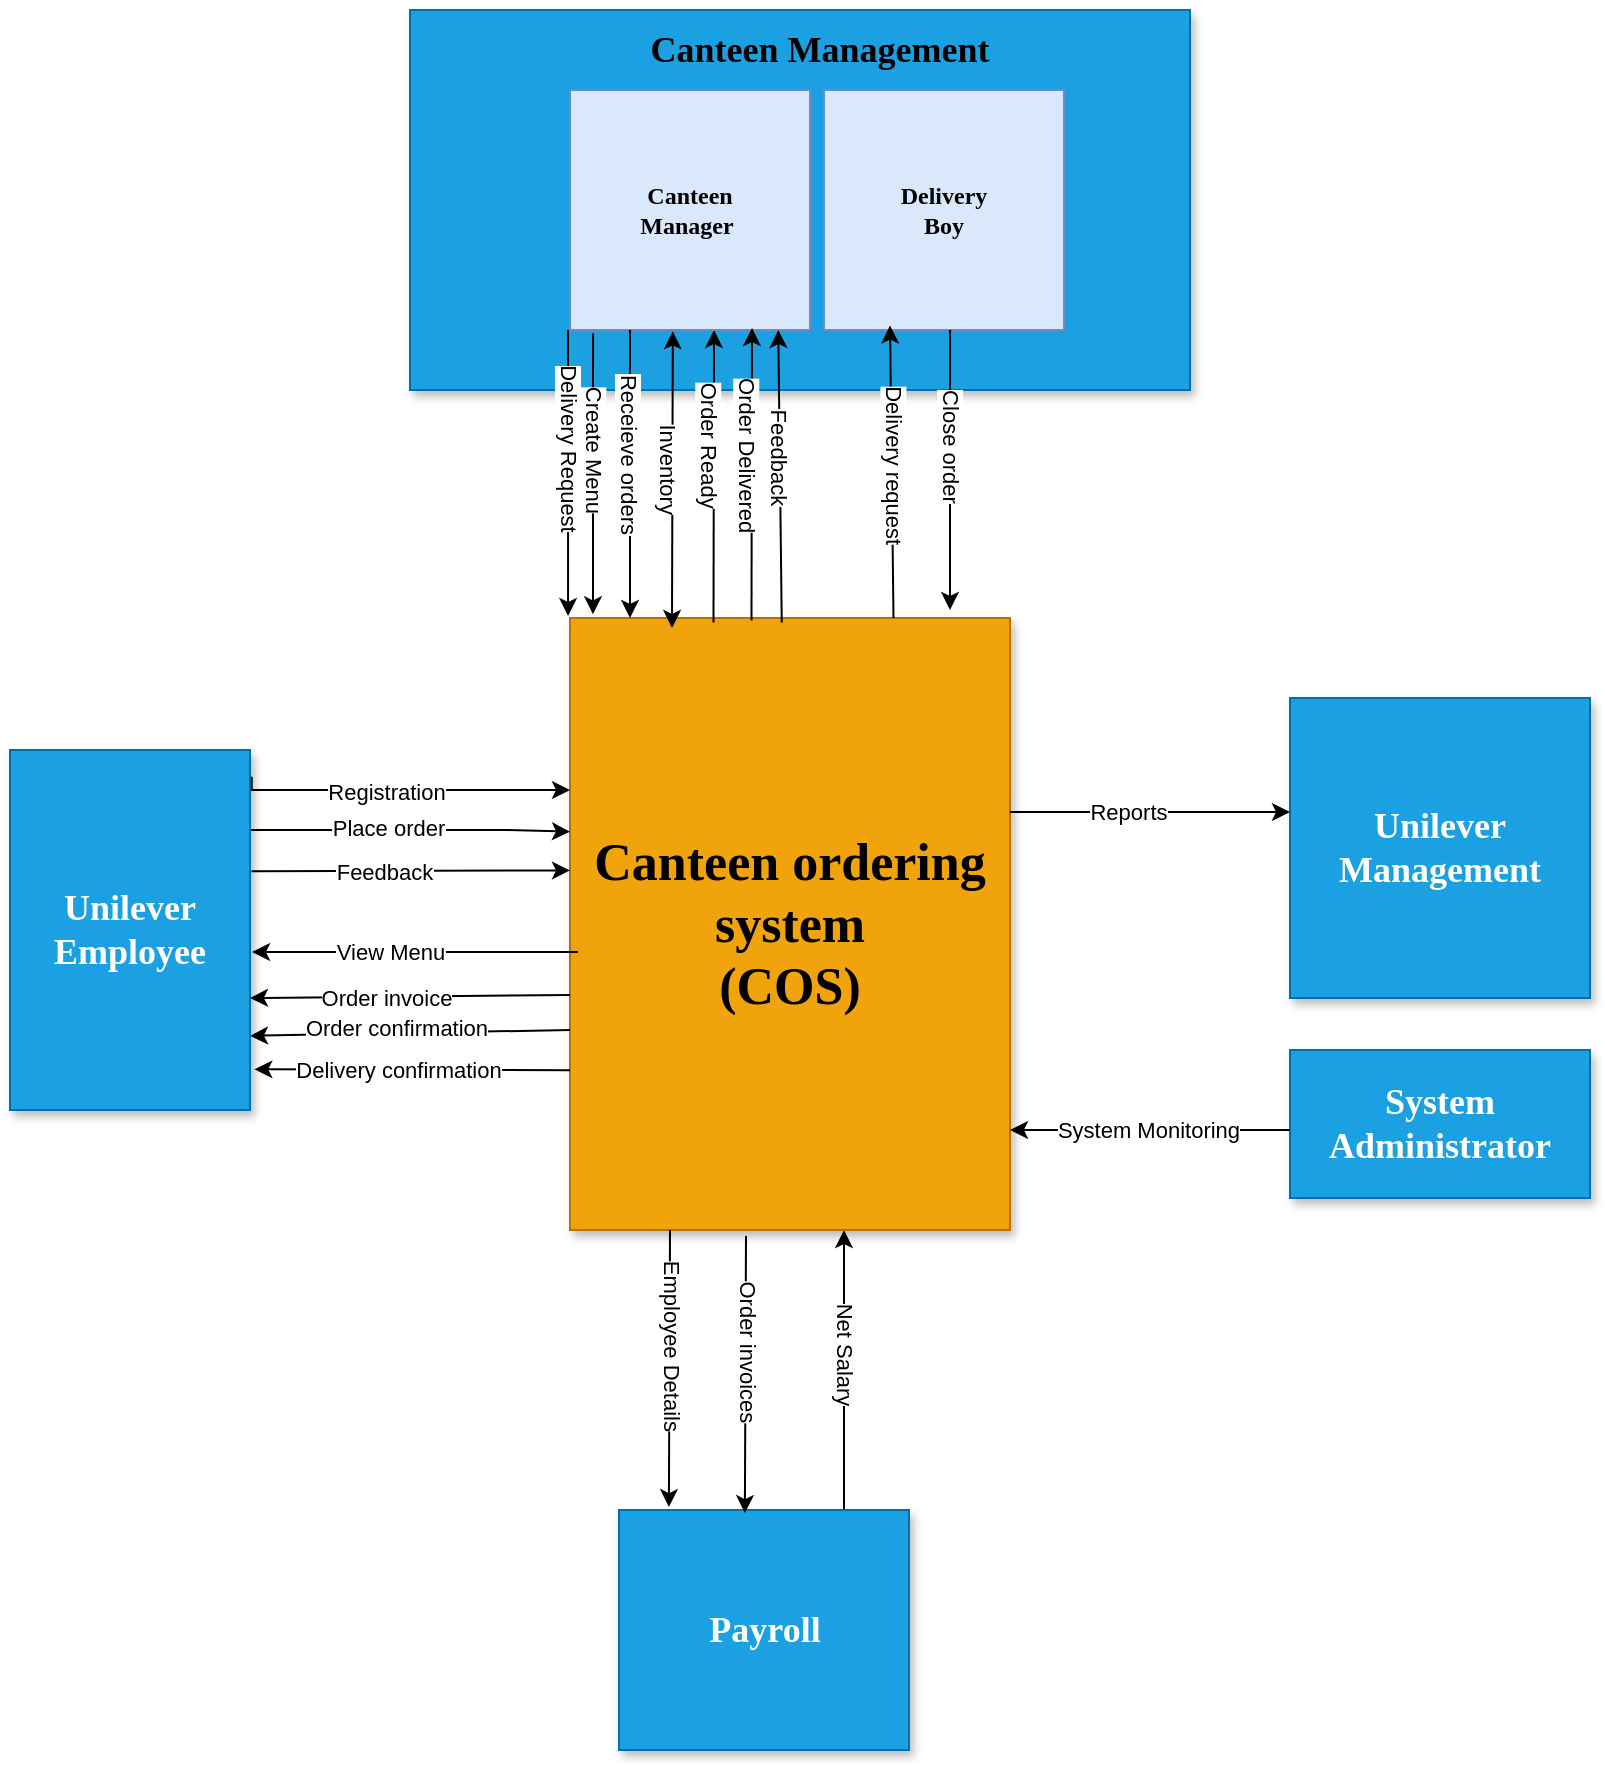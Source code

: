 <mxfile version="14.9.6" type="github">
  <diagram name="Page-1" id="90a13364-a465-7bf4-72fc-28e22215d7a0">
    <mxGraphModel dx="898" dy="429" grid="1" gridSize="10" guides="1" tooltips="1" connect="1" arrows="1" fold="1" page="1" pageScale="1.5" pageWidth="1169" pageHeight="826" background="none" math="0" shadow="0">
      <root>
        <mxCell id="0" style=";html=1;" />
        <mxCell id="1" style=";html=1;" parent="0" />
        <mxCell id="3a17f1ce550125da-17" style="edgeStyle=elbowEdgeStyle;rounded=0;html=1;startArrow=none;startFill=0;jettySize=auto;orthogonalLoop=1;fontSize=18;" parent="1" edge="1">
          <mxGeometry relative="1" as="geometry">
            <Array as="points">
              <mxPoint x="927" y="754" />
            </Array>
            <mxPoint x="927" y="850" as="sourcePoint" />
            <mxPoint x="927" y="710" as="targetPoint" />
          </mxGeometry>
        </mxCell>
        <mxCell id="DHyOmvN4IjMxz8FPe8qL-62" value="&lt;font style=&quot;font-size: 11px&quot;&gt;Net Salary&lt;/font&gt;" style="edgeLabel;html=1;align=center;verticalAlign=middle;resizable=0;points=[];fontSize=11;rotation=90;" vertex="1" connectable="0" parent="3a17f1ce550125da-17">
          <mxGeometry x="-0.118" y="-1" relative="1" as="geometry">
            <mxPoint y="-17" as="offset" />
          </mxGeometry>
        </mxCell>
        <mxCell id="3a17f1ce550125da-2" value="Canteen ordering system&lt;br style=&quot;font-size: 26px;&quot;&gt;(COS)" style="whiteSpace=wrap;html=1;shadow=1;fontSize=26;fillColor=#f0a30a;strokeColor=#BD7000;fontStyle=1;fontFamily=Verdana;fontColor=#000000;" parent="1" vertex="1">
          <mxGeometry x="790" y="404" width="220" height="306" as="geometry" />
        </mxCell>
        <mxCell id="DHyOmvN4IjMxz8FPe8qL-4" value="" style="edgeStyle=orthogonalEdgeStyle;rounded=0;orthogonalLoop=1;jettySize=auto;html=1;entryX=0.013;entryY=0.411;entryDx=0;entryDy=0;entryPerimeter=0;exitX=1;exitY=0.204;exitDx=0;exitDy=0;exitPerimeter=0;" edge="1" parent="1" source="DHyOmvN4IjMxz8FPe8qL-75">
          <mxGeometry relative="1" as="geometry">
            <mxPoint x="638.95" y="510" as="sourcePoint" />
            <mxPoint x="790.001" y="510.83" as="targetPoint" />
            <Array as="points">
              <mxPoint x="630" y="510" />
              <mxPoint x="758" y="510" />
              <mxPoint x="758" y="511" />
            </Array>
          </mxGeometry>
        </mxCell>
        <mxCell id="DHyOmvN4IjMxz8FPe8qL-5" value="Place order" style="edgeLabel;html=1;align=center;verticalAlign=middle;resizable=0;points=[];" vertex="1" connectable="0" parent="DHyOmvN4IjMxz8FPe8qL-4">
          <mxGeometry x="-0.226" y="1" relative="1" as="geometry">
            <mxPoint x="9" as="offset" />
          </mxGeometry>
        </mxCell>
        <mxCell id="3a17f1ce550125da-10" value="Payroll" style="whiteSpace=wrap;html=1;shadow=1;fontSize=18;fillColor=#1ba1e2;strokeColor=#006EAF;fontStyle=1;fontFamily=Verdana;fontColor=#ffffff;" parent="1" vertex="1">
          <mxGeometry x="814.5" y="850" width="145" height="120" as="geometry" />
        </mxCell>
        <mxCell id="DHyOmvN4IjMxz8FPe8qL-2" value="&lt;font style=&quot;font-size: 13px&quot;&gt;&lt;br&gt;&lt;/font&gt;" style="whiteSpace=wrap;html=1;shadow=1;fontSize=18;fillColor=#1ba1e2;strokeColor=#006EAF;fontColor=#ffffff;" vertex="1" parent="1">
          <mxGeometry x="710" y="100" width="390" height="190" as="geometry" />
        </mxCell>
        <mxCell id="DHyOmvN4IjMxz8FPe8qL-8" value="" style="endArrow=classic;html=1;exitX=1.006;exitY=0.337;exitDx=0;exitDy=0;exitPerimeter=0;" edge="1" parent="1" source="DHyOmvN4IjMxz8FPe8qL-75">
          <mxGeometry width="50" height="50" relative="1" as="geometry">
            <mxPoint x="643.28" y="530" as="sourcePoint" />
            <mxPoint x="790" y="530.2" as="targetPoint" />
          </mxGeometry>
        </mxCell>
        <mxCell id="DHyOmvN4IjMxz8FPe8qL-9" value="Feedback" style="edgeLabel;html=1;align=center;verticalAlign=middle;resizable=0;points=[];" vertex="1" connectable="0" parent="DHyOmvN4IjMxz8FPe8qL-8">
          <mxGeometry x="-0.285" relative="1" as="geometry">
            <mxPoint x="9" as="offset" />
          </mxGeometry>
        </mxCell>
        <mxCell id="DHyOmvN4IjMxz8FPe8qL-15" value="" style="endArrow=classic;html=1;entryX=1;entryY=0.794;entryDx=0;entryDy=0;entryPerimeter=0;" edge="1" parent="1" target="DHyOmvN4IjMxz8FPe8qL-75">
          <mxGeometry width="50" height="50" relative="1" as="geometry">
            <mxPoint x="790" y="610" as="sourcePoint" />
            <mxPoint x="635" y="613" as="targetPoint" />
          </mxGeometry>
        </mxCell>
        <mxCell id="DHyOmvN4IjMxz8FPe8qL-17" value="Order confirmation" style="edgeLabel;html=1;align=center;verticalAlign=middle;resizable=0;points=[];" vertex="1" connectable="0" parent="DHyOmvN4IjMxz8FPe8qL-15">
          <mxGeometry x="0.255" y="-3" relative="1" as="geometry">
            <mxPoint x="13" as="offset" />
          </mxGeometry>
        </mxCell>
        <mxCell id="DHyOmvN4IjMxz8FPe8qL-20" value="" style="endArrow=classic;html=1;exitX=0.009;exitY=0.679;exitDx=0;exitDy=0;exitPerimeter=0;entryX=1.018;entryY=0.887;entryDx=0;entryDy=0;entryPerimeter=0;" edge="1" parent="1" target="DHyOmvN4IjMxz8FPe8qL-75">
          <mxGeometry width="50" height="50" relative="1" as="geometry">
            <mxPoint x="790.003" y="630.12" as="sourcePoint" />
            <mxPoint x="639.5" y="630" as="targetPoint" />
          </mxGeometry>
        </mxCell>
        <mxCell id="DHyOmvN4IjMxz8FPe8qL-21" value="Delivery confirmation" style="edgeLabel;html=1;align=center;verticalAlign=middle;resizable=0;points=[];" vertex="1" connectable="0" parent="DHyOmvN4IjMxz8FPe8qL-20">
          <mxGeometry x="0.312" relative="1" as="geometry">
            <mxPoint x="17" as="offset" />
          </mxGeometry>
        </mxCell>
        <mxCell id="DHyOmvN4IjMxz8FPe8qL-23" value="" style="endArrow=classic;html=1;exitX=0.096;exitY=1.014;exitDx=0;exitDy=0;exitPerimeter=0;entryX=0.25;entryY=0;entryDx=0;entryDy=0;" edge="1" parent="1" source="DHyOmvN4IjMxz8FPe8qL-36">
          <mxGeometry width="50" height="50" relative="1" as="geometry">
            <mxPoint x="799.5" y="270.0" as="sourcePoint" />
            <mxPoint x="801.49" y="402.16" as="targetPoint" />
          </mxGeometry>
        </mxCell>
        <mxCell id="DHyOmvN4IjMxz8FPe8qL-24" value="Create Menu" style="edgeLabel;html=1;align=center;verticalAlign=middle;resizable=0;points=[];rotation=90;" vertex="1" connectable="0" parent="DHyOmvN4IjMxz8FPe8qL-23">
          <mxGeometry x="-0.347" relative="1" as="geometry">
            <mxPoint x="1" y="12" as="offset" />
          </mxGeometry>
        </mxCell>
        <mxCell id="DHyOmvN4IjMxz8FPe8qL-30" value="" style="endArrow=classic;startArrow=classic;html=1;entryX=0.57;entryY=1.014;entryDx=0;entryDy=0;entryPerimeter=0;" edge="1" parent="1">
          <mxGeometry width="50" height="50" relative="1" as="geometry">
            <mxPoint x="841" y="409" as="sourcePoint" />
            <mxPoint x="841.4" y="260.68" as="targetPoint" />
          </mxGeometry>
        </mxCell>
        <mxCell id="DHyOmvN4IjMxz8FPe8qL-31" value="Inventory" style="edgeLabel;html=1;align=center;verticalAlign=middle;resizable=0;points=[];rotation=90;" vertex="1" connectable="0" parent="DHyOmvN4IjMxz8FPe8qL-30">
          <mxGeometry x="-0.217" y="2" relative="1" as="geometry">
            <mxPoint y="-22" as="offset" />
          </mxGeometry>
        </mxCell>
        <mxCell id="DHyOmvN4IjMxz8FPe8qL-32" value="" style="endArrow=classic;html=1;exitX=0.225;exitY=0.008;exitDx=0;exitDy=0;exitPerimeter=0;entryX=0.75;entryY=1;entryDx=0;entryDy=0;" edge="1" parent="1">
          <mxGeometry width="50" height="50" relative="1" as="geometry">
            <mxPoint x="861.75" y="406.24" as="sourcePoint" />
            <mxPoint x="862" y="260" as="targetPoint" />
          </mxGeometry>
        </mxCell>
        <mxCell id="DHyOmvN4IjMxz8FPe8qL-33" value="Order Ready" style="edgeLabel;html=1;align=center;verticalAlign=middle;resizable=0;points=[];rotation=90;" vertex="1" connectable="0" parent="DHyOmvN4IjMxz8FPe8qL-32">
          <mxGeometry x="0.223" y="2" relative="1" as="geometry">
            <mxPoint as="offset" />
          </mxGeometry>
        </mxCell>
        <mxCell id="DHyOmvN4IjMxz8FPe8qL-34" value="" style="endArrow=classic;html=1;entryX=0.25;entryY=0;entryDx=0;entryDy=0;" edge="1" parent="1">
          <mxGeometry width="50" height="50" relative="1" as="geometry">
            <mxPoint x="789" y="260" as="sourcePoint" />
            <mxPoint x="789.05" y="403" as="targetPoint" />
          </mxGeometry>
        </mxCell>
        <mxCell id="DHyOmvN4IjMxz8FPe8qL-35" value="Delivery Request" style="edgeLabel;html=1;align=center;verticalAlign=middle;resizable=0;points=[];rotation=90;" vertex="1" connectable="0" parent="DHyOmvN4IjMxz8FPe8qL-34">
          <mxGeometry x="-0.347" relative="1" as="geometry">
            <mxPoint x="1" y="12" as="offset" />
          </mxGeometry>
        </mxCell>
        <mxCell id="DHyOmvN4IjMxz8FPe8qL-36" value="Canteen&lt;br&gt;Manager&amp;nbsp;" style="whiteSpace=wrap;html=1;aspect=fixed;fontStyle=1;fillColor=#dae8fc;strokeColor=#6c8ebf;fontFamily=Verdana;" vertex="1" parent="1">
          <mxGeometry x="790" y="140" width="120" height="120" as="geometry" />
        </mxCell>
        <mxCell id="DHyOmvN4IjMxz8FPe8qL-37" value="" style="endArrow=classic;html=1;entryX=0.25;entryY=0;entryDx=0;entryDy=0;" edge="1" parent="1">
          <mxGeometry width="50" height="50" relative="1" as="geometry">
            <mxPoint x="820" y="260" as="sourcePoint" />
            <mxPoint x="820" y="404" as="targetPoint" />
            <Array as="points">
              <mxPoint x="820" y="340" />
            </Array>
          </mxGeometry>
        </mxCell>
        <mxCell id="DHyOmvN4IjMxz8FPe8qL-45" value="Receieve orders" style="edgeLabel;html=1;align=center;verticalAlign=middle;resizable=0;points=[];rotation=90;" vertex="1" connectable="0" parent="DHyOmvN4IjMxz8FPe8qL-37">
          <mxGeometry x="-0.145" relative="1" as="geometry">
            <mxPoint as="offset" />
          </mxGeometry>
        </mxCell>
        <mxCell id="DHyOmvN4IjMxz8FPe8qL-39" value="" style="endArrow=classic;html=1;exitX=0.225;exitY=0.008;exitDx=0;exitDy=0;exitPerimeter=0;entryX=0.5;entryY=1;entryDx=0;entryDy=0;" edge="1" parent="1">
          <mxGeometry width="50" height="50" relative="1" as="geometry">
            <mxPoint x="895.88" y="406.24" as="sourcePoint" />
            <mxPoint x="894.13" y="260" as="targetPoint" />
          </mxGeometry>
        </mxCell>
        <mxCell id="DHyOmvN4IjMxz8FPe8qL-40" value="Feedback" style="edgeLabel;html=1;align=center;verticalAlign=middle;resizable=0;points=[];rotation=90;" vertex="1" connectable="0" parent="DHyOmvN4IjMxz8FPe8qL-39">
          <mxGeometry x="0.223" y="2" relative="1" as="geometry">
            <mxPoint x="2" y="6" as="offset" />
          </mxGeometry>
        </mxCell>
        <mxCell id="DHyOmvN4IjMxz8FPe8qL-42" value="" style="endArrow=classic;html=1;exitX=0.225;exitY=0.008;exitDx=0;exitDy=0;exitPerimeter=0;entryX=0.75;entryY=1;entryDx=0;entryDy=0;" edge="1" parent="1">
          <mxGeometry width="50" height="50" relative="1" as="geometry">
            <mxPoint x="880.75" y="405.24" as="sourcePoint" />
            <mxPoint x="881" y="259" as="targetPoint" />
          </mxGeometry>
        </mxCell>
        <mxCell id="DHyOmvN4IjMxz8FPe8qL-43" value="Order Delivered" style="edgeLabel;html=1;align=center;verticalAlign=middle;resizable=0;points=[];rotation=90;" vertex="1" connectable="0" parent="DHyOmvN4IjMxz8FPe8qL-42">
          <mxGeometry x="0.223" y="2" relative="1" as="geometry">
            <mxPoint y="6" as="offset" />
          </mxGeometry>
        </mxCell>
        <mxCell id="DHyOmvN4IjMxz8FPe8qL-46" value="Delivery &lt;br&gt;Boy" style="whiteSpace=wrap;html=1;aspect=fixed;fontStyle=1;fillColor=#dae8fc;strokeColor=#6c8ebf;fontFamily=Verdana;" vertex="1" parent="1">
          <mxGeometry x="917" y="140" width="120" height="120" as="geometry" />
        </mxCell>
        <mxCell id="DHyOmvN4IjMxz8FPe8qL-47" value="" style="endArrow=classic;html=1;exitX=0.225;exitY=0.008;exitDx=0;exitDy=0;exitPerimeter=0;entryX=0.5;entryY=1;entryDx=0;entryDy=0;" edge="1" parent="1">
          <mxGeometry width="50" height="50" relative="1" as="geometry">
            <mxPoint x="951.75" y="404" as="sourcePoint" />
            <mxPoint x="950.0" y="257.76" as="targetPoint" />
          </mxGeometry>
        </mxCell>
        <mxCell id="DHyOmvN4IjMxz8FPe8qL-48" value="Delivery request" style="edgeLabel;html=1;align=center;verticalAlign=middle;resizable=0;points=[];rotation=90;" vertex="1" connectable="0" parent="DHyOmvN4IjMxz8FPe8qL-47">
          <mxGeometry x="0.223" y="2" relative="1" as="geometry">
            <mxPoint x="4" y="13" as="offset" />
          </mxGeometry>
        </mxCell>
        <mxCell id="DHyOmvN4IjMxz8FPe8qL-54" value="" style="endArrow=classic;html=1;exitX=0.096;exitY=1.014;exitDx=0;exitDy=0;exitPerimeter=0;" edge="1" parent="1">
          <mxGeometry width="50" height="50" relative="1" as="geometry">
            <mxPoint x="980.03" y="260.0" as="sourcePoint" />
            <mxPoint x="980" y="400" as="targetPoint" />
          </mxGeometry>
        </mxCell>
        <mxCell id="DHyOmvN4IjMxz8FPe8qL-55" value="Close order" style="edgeLabel;html=1;align=center;verticalAlign=middle;resizable=0;points=[];rotation=90;" vertex="1" connectable="0" parent="DHyOmvN4IjMxz8FPe8qL-54">
          <mxGeometry x="-0.347" relative="1" as="geometry">
            <mxPoint x="1" y="12" as="offset" />
          </mxGeometry>
        </mxCell>
        <mxCell id="DHyOmvN4IjMxz8FPe8qL-56" value="Canteen Management" style="text;html=1;strokeColor=none;fillColor=none;align=center;verticalAlign=middle;whiteSpace=wrap;rounded=0;fontSize=18;fontStyle=1;fontFamily=Verdana;" vertex="1" parent="1">
          <mxGeometry x="770" y="110" width="290" height="20" as="geometry" />
        </mxCell>
        <mxCell id="DHyOmvN4IjMxz8FPe8qL-58" value="" style="endArrow=classic;html=1;entryX=0.172;entryY=-0.012;entryDx=0;entryDy=0;entryPerimeter=0;" edge="1" parent="1" target="3a17f1ce550125da-10">
          <mxGeometry width="50" height="50" relative="1" as="geometry">
            <mxPoint x="840" y="710" as="sourcePoint" />
            <mxPoint x="840" y="830" as="targetPoint" />
          </mxGeometry>
        </mxCell>
        <mxCell id="DHyOmvN4IjMxz8FPe8qL-59" value="Employee Details" style="edgeLabel;html=1;align=center;verticalAlign=middle;resizable=0;points=[];rotation=90;" vertex="1" connectable="0" parent="DHyOmvN4IjMxz8FPe8qL-58">
          <mxGeometry x="-0.347" relative="1" as="geometry">
            <mxPoint x="1" y="12" as="offset" />
          </mxGeometry>
        </mxCell>
        <mxCell id="DHyOmvN4IjMxz8FPe8qL-60" value="" style="endArrow=classic;html=1;entryX=0.172;entryY=-0.012;entryDx=0;entryDy=0;entryPerimeter=0;" edge="1" parent="1">
          <mxGeometry width="50" height="50" relative="1" as="geometry">
            <mxPoint x="878" y="713" as="sourcePoint" />
            <mxPoint x="877.44" y="851.56" as="targetPoint" />
          </mxGeometry>
        </mxCell>
        <mxCell id="DHyOmvN4IjMxz8FPe8qL-61" value="Order invoices" style="edgeLabel;html=1;align=center;verticalAlign=middle;resizable=0;points=[];rotation=90;" vertex="1" connectable="0" parent="DHyOmvN4IjMxz8FPe8qL-60">
          <mxGeometry x="-0.347" relative="1" as="geometry">
            <mxPoint x="1" y="12" as="offset" />
          </mxGeometry>
        </mxCell>
        <mxCell id="DHyOmvN4IjMxz8FPe8qL-64" value="Unilever Management" style="whiteSpace=wrap;html=1;shadow=1;fontSize=18;fillColor=#1ba1e2;strokeColor=#006EAF;fontStyle=1;fontFamily=Verdana;fontColor=#ffffff;" vertex="1" parent="1">
          <mxGeometry x="1150" y="444" width="150" height="150" as="geometry" />
        </mxCell>
        <mxCell id="DHyOmvN4IjMxz8FPe8qL-68" value="" style="endArrow=classic;html=1;" edge="1" parent="1">
          <mxGeometry width="50" height="50" relative="1" as="geometry">
            <mxPoint x="1010" y="501" as="sourcePoint" />
            <mxPoint x="1150" y="501" as="targetPoint" />
          </mxGeometry>
        </mxCell>
        <mxCell id="DHyOmvN4IjMxz8FPe8qL-69" value="Reports" style="edgeLabel;html=1;align=center;verticalAlign=middle;resizable=0;points=[];" vertex="1" connectable="0" parent="DHyOmvN4IjMxz8FPe8qL-68">
          <mxGeometry x="-0.285" relative="1" as="geometry">
            <mxPoint x="9" as="offset" />
          </mxGeometry>
        </mxCell>
        <mxCell id="DHyOmvN4IjMxz8FPe8qL-71" value="System Administrator" style="whiteSpace=wrap;html=1;shadow=1;fontSize=18;fillColor=#1ba1e2;strokeColor=#006EAF;fontStyle=1;fontFamily=Verdana;fontColor=#ffffff;" vertex="1" parent="1">
          <mxGeometry x="1150" y="620" width="150" height="74" as="geometry" />
        </mxCell>
        <mxCell id="DHyOmvN4IjMxz8FPe8qL-72" value="" style="endArrow=classic;html=1;" edge="1" parent="1">
          <mxGeometry width="50" height="50" relative="1" as="geometry">
            <mxPoint x="1150" y="660" as="sourcePoint" />
            <mxPoint x="1010" y="660" as="targetPoint" />
          </mxGeometry>
        </mxCell>
        <mxCell id="DHyOmvN4IjMxz8FPe8qL-73" value="System Monitoring" style="edgeLabel;html=1;align=center;verticalAlign=middle;resizable=0;points=[];" vertex="1" connectable="0" parent="DHyOmvN4IjMxz8FPe8qL-72">
          <mxGeometry x="0.312" relative="1" as="geometry">
            <mxPoint x="21" as="offset" />
          </mxGeometry>
        </mxCell>
        <mxCell id="DHyOmvN4IjMxz8FPe8qL-75" value="Unilever Employee" style="whiteSpace=wrap;html=1;shadow=1;fontSize=18;fillColor=#1ba1e2;strokeColor=#006EAF;fontStyle=1;fontFamily=Verdana;fontColor=#ffffff;" vertex="1" parent="1">
          <mxGeometry x="510" y="470" width="120" height="180" as="geometry" />
        </mxCell>
        <mxCell id="DHyOmvN4IjMxz8FPe8qL-76" style="edgeStyle=elbowEdgeStyle;rounded=0;html=1;startArrow=none;startFill=0;jettySize=auto;orthogonalLoop=1;fontSize=18;elbow=vertical;exitX=1.007;exitY=0.074;exitDx=0;exitDy=0;exitPerimeter=0;" edge="1" source="DHyOmvN4IjMxz8FPe8qL-75" parent="1">
          <mxGeometry relative="1" as="geometry">
            <Array as="points">
              <mxPoint x="750" y="490" />
              <mxPoint x="710" y="459" />
              <mxPoint x="757" y="503" />
            </Array>
            <mxPoint x="670" y="459" as="sourcePoint" />
            <mxPoint x="790" y="490" as="targetPoint" />
          </mxGeometry>
        </mxCell>
        <mxCell id="DHyOmvN4IjMxz8FPe8qL-77" value="Registration" style="edgeLabel;html=1;align=center;verticalAlign=middle;resizable=0;points=[];" vertex="1" connectable="0" parent="DHyOmvN4IjMxz8FPe8qL-76">
          <mxGeometry x="-0.106" y="-1" relative="1" as="geometry">
            <mxPoint as="offset" />
          </mxGeometry>
        </mxCell>
        <mxCell id="DHyOmvN4IjMxz8FPe8qL-82" value="" style="endArrow=classic;html=1;" edge="1" parent="1">
          <mxGeometry width="50" height="50" relative="1" as="geometry">
            <mxPoint x="794" y="571" as="sourcePoint" />
            <mxPoint x="631" y="571" as="targetPoint" />
          </mxGeometry>
        </mxCell>
        <mxCell id="DHyOmvN4IjMxz8FPe8qL-83" value="View Menu" style="edgeLabel;html=1;align=center;verticalAlign=middle;resizable=0;points=[];" vertex="1" connectable="0" parent="DHyOmvN4IjMxz8FPe8qL-82">
          <mxGeometry x="0.312" relative="1" as="geometry">
            <mxPoint x="13" as="offset" />
          </mxGeometry>
        </mxCell>
        <mxCell id="DHyOmvN4IjMxz8FPe8qL-84" value="" style="endArrow=classic;html=1;" edge="1" parent="1">
          <mxGeometry width="50" height="50" relative="1" as="geometry">
            <mxPoint x="790" y="592.5" as="sourcePoint" />
            <mxPoint x="630" y="594" as="targetPoint" />
          </mxGeometry>
        </mxCell>
        <mxCell id="DHyOmvN4IjMxz8FPe8qL-85" value="Order invoice" style="edgeLabel;html=1;align=center;verticalAlign=middle;resizable=0;points=[];" vertex="1" connectable="0" parent="DHyOmvN4IjMxz8FPe8qL-84">
          <mxGeometry x="0.312" relative="1" as="geometry">
            <mxPoint x="13" as="offset" />
          </mxGeometry>
        </mxCell>
      </root>
    </mxGraphModel>
  </diagram>
</mxfile>
